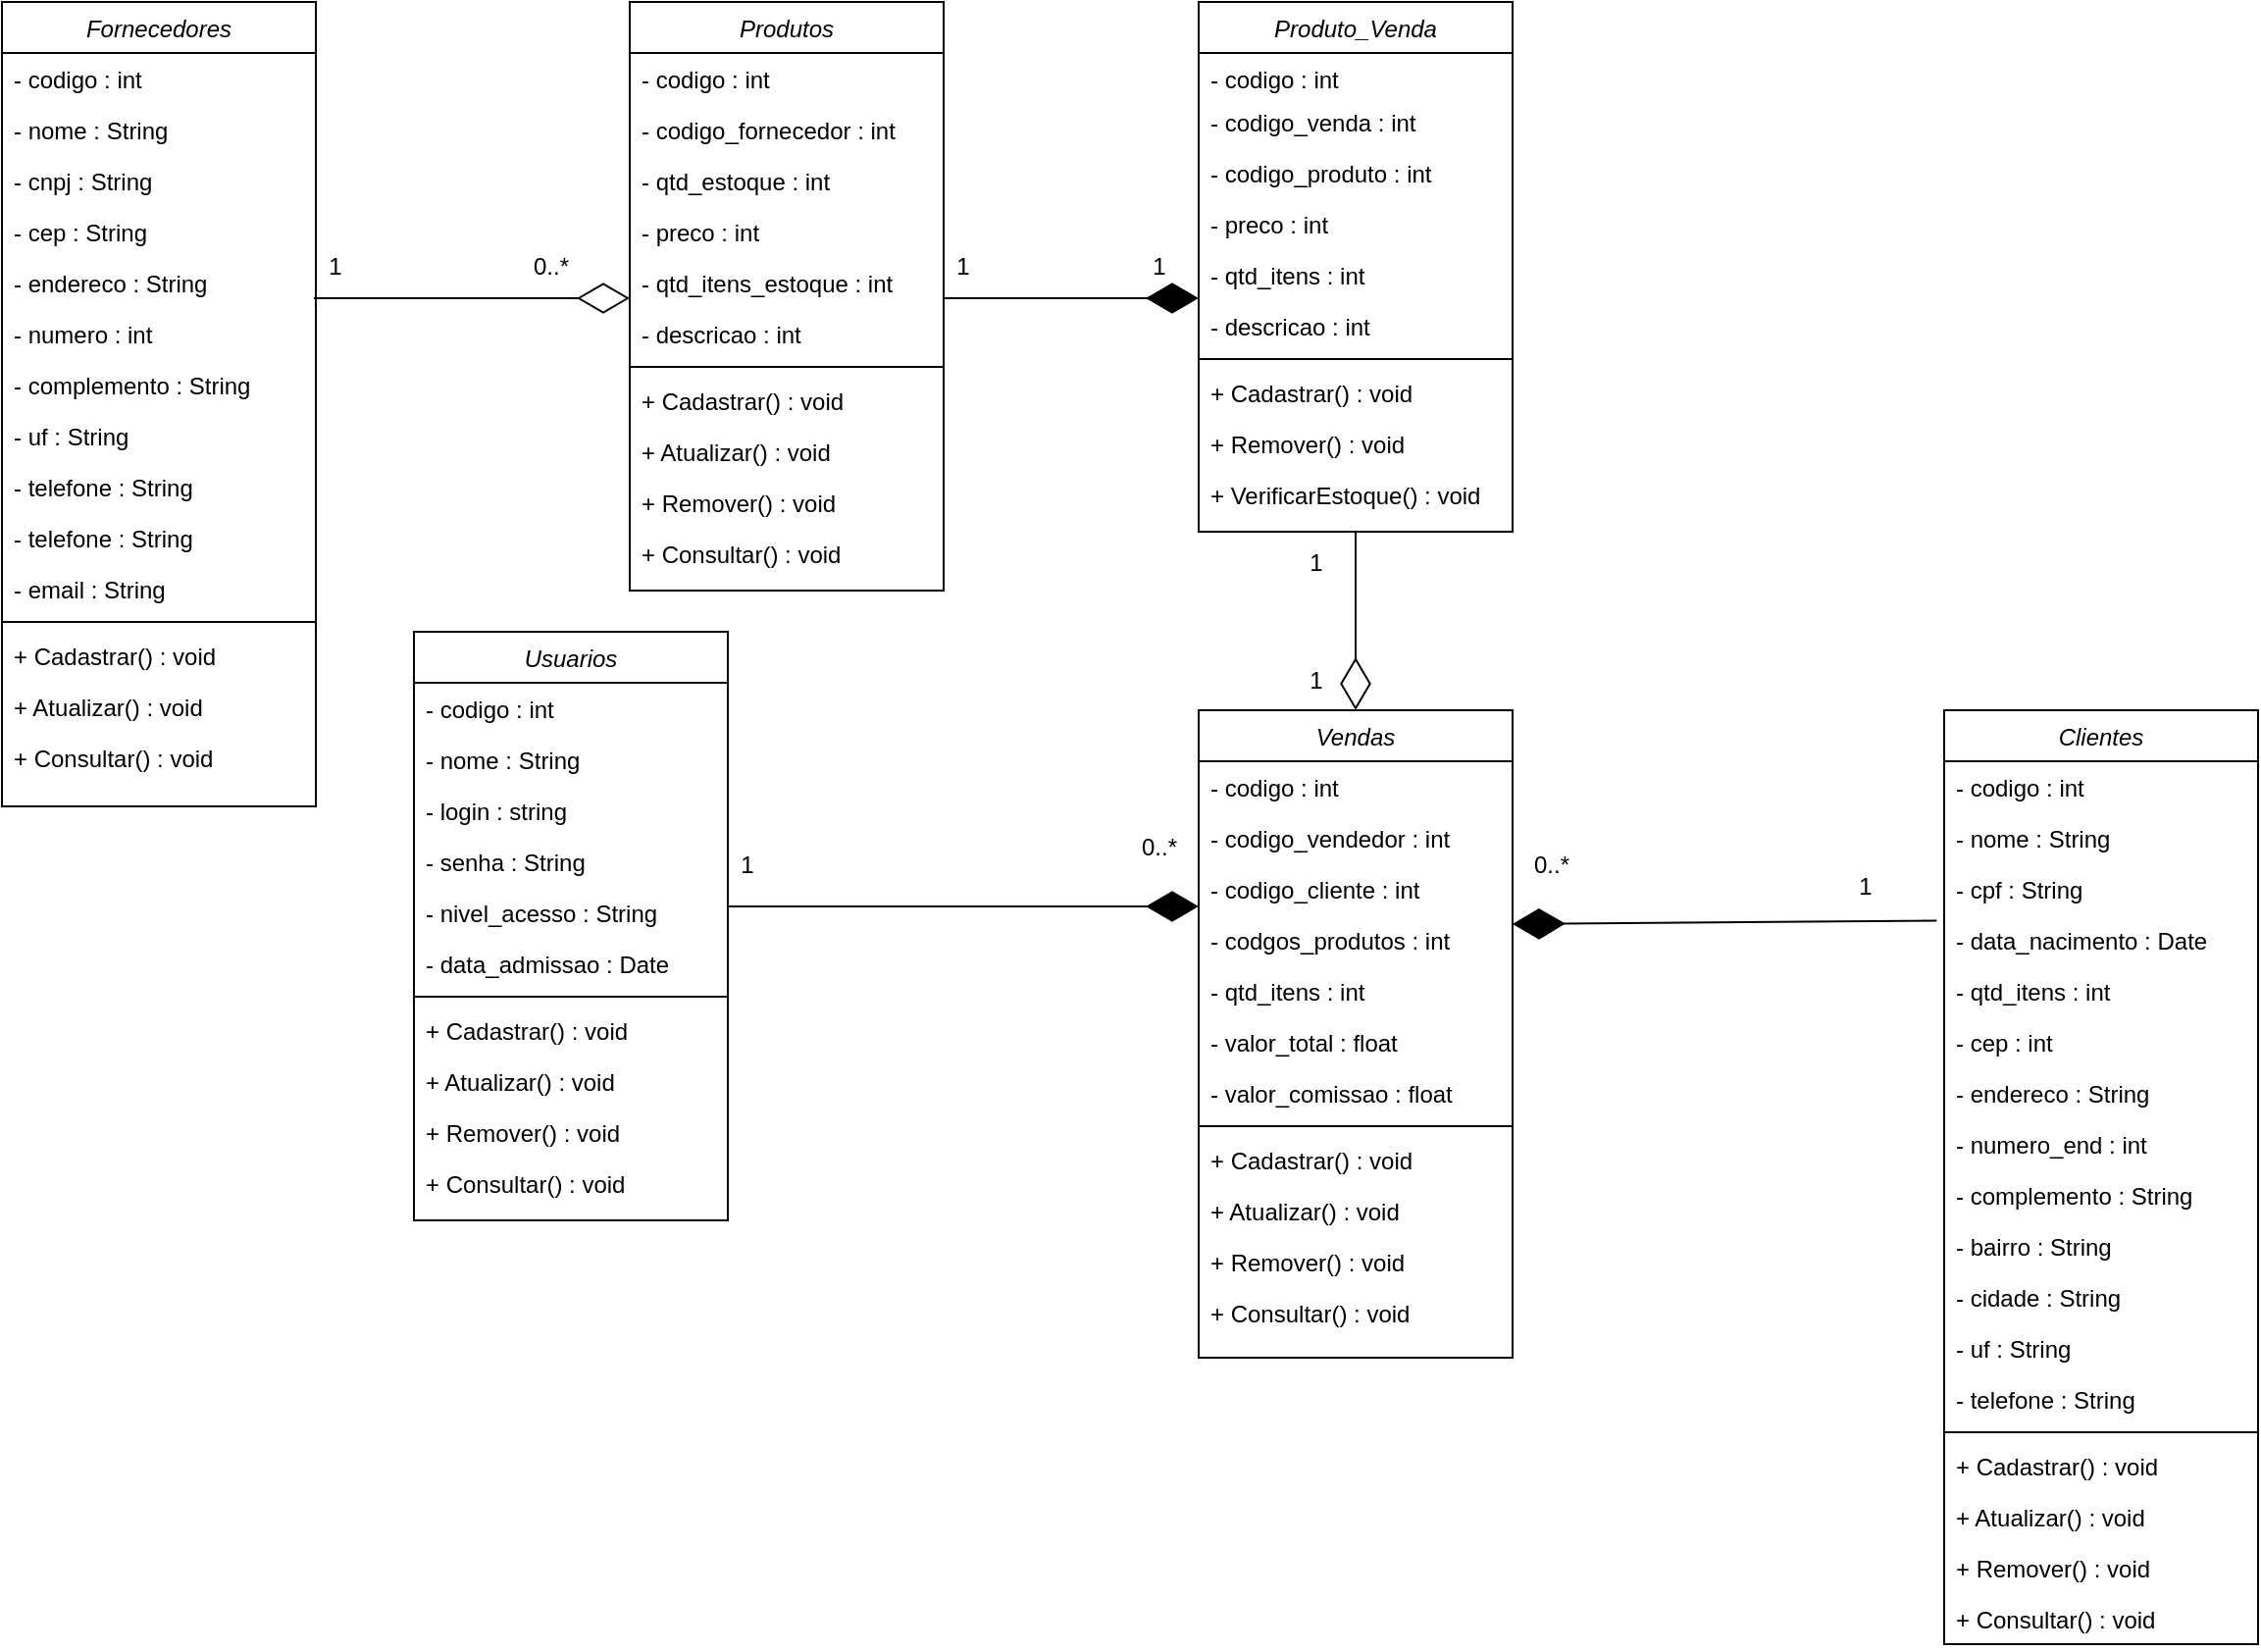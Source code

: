 <mxfile version="14.5.8" type="device"><diagram id="C5RBs43oDa-KdzZeNtuy" name="Page-1"><mxGraphModel dx="2521" dy="1056" grid="1" gridSize="10" guides="1" tooltips="1" connect="1" arrows="1" fold="1" page="1" pageScale="1" pageWidth="827" pageHeight="1169" math="0" shadow="0"><root><mxCell id="WIyWlLk6GJQsqaUBKTNV-0"/><mxCell id="WIyWlLk6GJQsqaUBKTNV-1" parent="WIyWlLk6GJQsqaUBKTNV-0"/><mxCell id="zkfFHV4jXpPFQw0GAbJ--0" value="Vendas" style="swimlane;fontStyle=2;align=center;verticalAlign=top;childLayout=stackLayout;horizontal=1;startSize=26;horizontalStack=0;resizeParent=1;resizeLast=0;collapsible=1;marginBottom=0;rounded=0;shadow=0;strokeWidth=1;" parent="WIyWlLk6GJQsqaUBKTNV-1" vertex="1"><mxGeometry x="210" y="610" width="160" height="330" as="geometry"><mxRectangle x="220" y="120" width="160" height="26" as="alternateBounds"/></mxGeometry></mxCell><mxCell id="zkfFHV4jXpPFQw0GAbJ--1" value="- codigo : int" style="text;align=left;verticalAlign=top;spacingLeft=4;spacingRight=4;overflow=hidden;rotatable=0;points=[[0,0.5],[1,0.5]];portConstraint=eastwest;" parent="zkfFHV4jXpPFQw0GAbJ--0" vertex="1"><mxGeometry y="26" width="160" height="26" as="geometry"/></mxCell><mxCell id="zkfFHV4jXpPFQw0GAbJ--2" value="- codigo_vendedor : int" style="text;align=left;verticalAlign=top;spacingLeft=4;spacingRight=4;overflow=hidden;rotatable=0;points=[[0,0.5],[1,0.5]];portConstraint=eastwest;rounded=0;shadow=0;html=0;" parent="zkfFHV4jXpPFQw0GAbJ--0" vertex="1"><mxGeometry y="52" width="160" height="26" as="geometry"/></mxCell><mxCell id="MNLTZPSnsHtkXb41_ycS-0" value="- codigo_cliente : int" style="text;align=left;verticalAlign=top;spacingLeft=4;spacingRight=4;overflow=hidden;rotatable=0;points=[[0,0.5],[1,0.5]];portConstraint=eastwest;rounded=0;shadow=0;html=0;" vertex="1" parent="zkfFHV4jXpPFQw0GAbJ--0"><mxGeometry y="78" width="160" height="26" as="geometry"/></mxCell><mxCell id="MNLTZPSnsHtkXb41_ycS-1" value="- codgos_produtos : int" style="text;align=left;verticalAlign=top;spacingLeft=4;spacingRight=4;overflow=hidden;rotatable=0;points=[[0,0.5],[1,0.5]];portConstraint=eastwest;rounded=0;shadow=0;html=0;" vertex="1" parent="zkfFHV4jXpPFQw0GAbJ--0"><mxGeometry y="104" width="160" height="26" as="geometry"/></mxCell><mxCell id="MNLTZPSnsHtkXb41_ycS-2" value="- qtd_itens : int" style="text;align=left;verticalAlign=top;spacingLeft=4;spacingRight=4;overflow=hidden;rotatable=0;points=[[0,0.5],[1,0.5]];portConstraint=eastwest;rounded=0;shadow=0;html=0;" vertex="1" parent="zkfFHV4jXpPFQw0GAbJ--0"><mxGeometry y="130" width="160" height="26" as="geometry"/></mxCell><mxCell id="MNLTZPSnsHtkXb41_ycS-3" value="- valor_total : float" style="text;align=left;verticalAlign=top;spacingLeft=4;spacingRight=4;overflow=hidden;rotatable=0;points=[[0,0.5],[1,0.5]];portConstraint=eastwest;rounded=0;shadow=0;html=0;" vertex="1" parent="zkfFHV4jXpPFQw0GAbJ--0"><mxGeometry y="156" width="160" height="26" as="geometry"/></mxCell><mxCell id="MNLTZPSnsHtkXb41_ycS-4" value="- valor_comissao : float" style="text;align=left;verticalAlign=top;spacingLeft=4;spacingRight=4;overflow=hidden;rotatable=0;points=[[0,0.5],[1,0.5]];portConstraint=eastwest;rounded=0;shadow=0;html=0;" vertex="1" parent="zkfFHV4jXpPFQw0GAbJ--0"><mxGeometry y="182" width="160" height="26" as="geometry"/></mxCell><mxCell id="zkfFHV4jXpPFQw0GAbJ--4" value="" style="line;html=1;strokeWidth=1;align=left;verticalAlign=middle;spacingTop=-1;spacingLeft=3;spacingRight=3;rotatable=0;labelPosition=right;points=[];portConstraint=eastwest;" parent="zkfFHV4jXpPFQw0GAbJ--0" vertex="1"><mxGeometry y="208" width="160" height="8" as="geometry"/></mxCell><mxCell id="MNLTZPSnsHtkXb41_ycS-5" value="+ Cadastrar() : void" style="text;align=left;verticalAlign=top;spacingLeft=4;spacingRight=4;overflow=hidden;rotatable=0;points=[[0,0.5],[1,0.5]];portConstraint=eastwest;rounded=0;shadow=0;html=0;" vertex="1" parent="zkfFHV4jXpPFQw0GAbJ--0"><mxGeometry y="216" width="160" height="26" as="geometry"/></mxCell><mxCell id="MNLTZPSnsHtkXb41_ycS-6" value="+ Atualizar() : void" style="text;align=left;verticalAlign=top;spacingLeft=4;spacingRight=4;overflow=hidden;rotatable=0;points=[[0,0.5],[1,0.5]];portConstraint=eastwest;rounded=0;shadow=0;html=0;" vertex="1" parent="zkfFHV4jXpPFQw0GAbJ--0"><mxGeometry y="242" width="160" height="26" as="geometry"/></mxCell><mxCell id="MNLTZPSnsHtkXb41_ycS-7" value="+ Remover() : void" style="text;align=left;verticalAlign=top;spacingLeft=4;spacingRight=4;overflow=hidden;rotatable=0;points=[[0,0.5],[1,0.5]];portConstraint=eastwest;rounded=0;shadow=0;html=0;" vertex="1" parent="zkfFHV4jXpPFQw0GAbJ--0"><mxGeometry y="268" width="160" height="26" as="geometry"/></mxCell><mxCell id="MNLTZPSnsHtkXb41_ycS-8" value="+ Consultar() : void" style="text;align=left;verticalAlign=top;spacingLeft=4;spacingRight=4;overflow=hidden;rotatable=0;points=[[0,0.5],[1,0.5]];portConstraint=eastwest;rounded=0;shadow=0;html=0;" vertex="1" parent="zkfFHV4jXpPFQw0GAbJ--0"><mxGeometry y="294" width="160" height="26" as="geometry"/></mxCell><mxCell id="MNLTZPSnsHtkXb41_ycS-9" value="Clientes" style="swimlane;fontStyle=2;align=center;verticalAlign=top;childLayout=stackLayout;horizontal=1;startSize=26;horizontalStack=0;resizeParent=1;resizeLast=0;collapsible=1;marginBottom=0;rounded=0;shadow=0;strokeWidth=1;" vertex="1" parent="WIyWlLk6GJQsqaUBKTNV-1"><mxGeometry x="590" y="610" width="160" height="476" as="geometry"><mxRectangle x="220" y="120" width="160" height="26" as="alternateBounds"/></mxGeometry></mxCell><mxCell id="MNLTZPSnsHtkXb41_ycS-10" value="- codigo : int" style="text;align=left;verticalAlign=top;spacingLeft=4;spacingRight=4;overflow=hidden;rotatable=0;points=[[0,0.5],[1,0.5]];portConstraint=eastwest;" vertex="1" parent="MNLTZPSnsHtkXb41_ycS-9"><mxGeometry y="26" width="160" height="26" as="geometry"/></mxCell><mxCell id="MNLTZPSnsHtkXb41_ycS-11" value="- nome : String" style="text;align=left;verticalAlign=top;spacingLeft=4;spacingRight=4;overflow=hidden;rotatable=0;points=[[0,0.5],[1,0.5]];portConstraint=eastwest;rounded=0;shadow=0;html=0;" vertex="1" parent="MNLTZPSnsHtkXb41_ycS-9"><mxGeometry y="52" width="160" height="26" as="geometry"/></mxCell><mxCell id="MNLTZPSnsHtkXb41_ycS-12" value="- cpf : String" style="text;align=left;verticalAlign=top;spacingLeft=4;spacingRight=4;overflow=hidden;rotatable=0;points=[[0,0.5],[1,0.5]];portConstraint=eastwest;rounded=0;shadow=0;html=0;" vertex="1" parent="MNLTZPSnsHtkXb41_ycS-9"><mxGeometry y="78" width="160" height="26" as="geometry"/></mxCell><mxCell id="MNLTZPSnsHtkXb41_ycS-13" value="- data_nacimento : Date" style="text;align=left;verticalAlign=top;spacingLeft=4;spacingRight=4;overflow=hidden;rotatable=0;points=[[0,0.5],[1,0.5]];portConstraint=eastwest;rounded=0;shadow=0;html=0;" vertex="1" parent="MNLTZPSnsHtkXb41_ycS-9"><mxGeometry y="104" width="160" height="26" as="geometry"/></mxCell><mxCell id="MNLTZPSnsHtkXb41_ycS-14" value="- qtd_itens : int" style="text;align=left;verticalAlign=top;spacingLeft=4;spacingRight=4;overflow=hidden;rotatable=0;points=[[0,0.5],[1,0.5]];portConstraint=eastwest;rounded=0;shadow=0;html=0;" vertex="1" parent="MNLTZPSnsHtkXb41_ycS-9"><mxGeometry y="130" width="160" height="26" as="geometry"/></mxCell><mxCell id="MNLTZPSnsHtkXb41_ycS-15" value="- cep : int" style="text;align=left;verticalAlign=top;spacingLeft=4;spacingRight=4;overflow=hidden;rotatable=0;points=[[0,0.5],[1,0.5]];portConstraint=eastwest;rounded=0;shadow=0;html=0;" vertex="1" parent="MNLTZPSnsHtkXb41_ycS-9"><mxGeometry y="156" width="160" height="26" as="geometry"/></mxCell><mxCell id="MNLTZPSnsHtkXb41_ycS-22" value="- endereco : String" style="text;align=left;verticalAlign=top;spacingLeft=4;spacingRight=4;overflow=hidden;rotatable=0;points=[[0,0.5],[1,0.5]];portConstraint=eastwest;rounded=0;shadow=0;html=0;" vertex="1" parent="MNLTZPSnsHtkXb41_ycS-9"><mxGeometry y="182" width="160" height="26" as="geometry"/></mxCell><mxCell id="MNLTZPSnsHtkXb41_ycS-23" value="- numero_end : int" style="text;align=left;verticalAlign=top;spacingLeft=4;spacingRight=4;overflow=hidden;rotatable=0;points=[[0,0.5],[1,0.5]];portConstraint=eastwest;rounded=0;shadow=0;html=0;" vertex="1" parent="MNLTZPSnsHtkXb41_ycS-9"><mxGeometry y="208" width="160" height="26" as="geometry"/></mxCell><mxCell id="MNLTZPSnsHtkXb41_ycS-24" value="- complemento : String" style="text;align=left;verticalAlign=top;spacingLeft=4;spacingRight=4;overflow=hidden;rotatable=0;points=[[0,0.5],[1,0.5]];portConstraint=eastwest;rounded=0;shadow=0;html=0;" vertex="1" parent="MNLTZPSnsHtkXb41_ycS-9"><mxGeometry y="234" width="160" height="26" as="geometry"/></mxCell><mxCell id="MNLTZPSnsHtkXb41_ycS-16" value="- bairro : String" style="text;align=left;verticalAlign=top;spacingLeft=4;spacingRight=4;overflow=hidden;rotatable=0;points=[[0,0.5],[1,0.5]];portConstraint=eastwest;rounded=0;shadow=0;html=0;" vertex="1" parent="MNLTZPSnsHtkXb41_ycS-9"><mxGeometry y="260" width="160" height="26" as="geometry"/></mxCell><mxCell id="MNLTZPSnsHtkXb41_ycS-26" value="- cidade : String" style="text;align=left;verticalAlign=top;spacingLeft=4;spacingRight=4;overflow=hidden;rotatable=0;points=[[0,0.5],[1,0.5]];portConstraint=eastwest;rounded=0;shadow=0;html=0;" vertex="1" parent="MNLTZPSnsHtkXb41_ycS-9"><mxGeometry y="286" width="160" height="26" as="geometry"/></mxCell><mxCell id="MNLTZPSnsHtkXb41_ycS-27" value="- uf : String" style="text;align=left;verticalAlign=top;spacingLeft=4;spacingRight=4;overflow=hidden;rotatable=0;points=[[0,0.5],[1,0.5]];portConstraint=eastwest;rounded=0;shadow=0;html=0;" vertex="1" parent="MNLTZPSnsHtkXb41_ycS-9"><mxGeometry y="312" width="160" height="26" as="geometry"/></mxCell><mxCell id="MNLTZPSnsHtkXb41_ycS-25" value="- telefone : String" style="text;align=left;verticalAlign=top;spacingLeft=4;spacingRight=4;overflow=hidden;rotatable=0;points=[[0,0.5],[1,0.5]];portConstraint=eastwest;rounded=0;shadow=0;html=0;" vertex="1" parent="MNLTZPSnsHtkXb41_ycS-9"><mxGeometry y="338" width="160" height="26" as="geometry"/></mxCell><mxCell id="MNLTZPSnsHtkXb41_ycS-17" value="" style="line;html=1;strokeWidth=1;align=left;verticalAlign=middle;spacingTop=-1;spacingLeft=3;spacingRight=3;rotatable=0;labelPosition=right;points=[];portConstraint=eastwest;" vertex="1" parent="MNLTZPSnsHtkXb41_ycS-9"><mxGeometry y="364" width="160" height="8" as="geometry"/></mxCell><mxCell id="MNLTZPSnsHtkXb41_ycS-18" value="+ Cadastrar() : void" style="text;align=left;verticalAlign=top;spacingLeft=4;spacingRight=4;overflow=hidden;rotatable=0;points=[[0,0.5],[1,0.5]];portConstraint=eastwest;rounded=0;shadow=0;html=0;" vertex="1" parent="MNLTZPSnsHtkXb41_ycS-9"><mxGeometry y="372" width="160" height="26" as="geometry"/></mxCell><mxCell id="MNLTZPSnsHtkXb41_ycS-19" value="+ Atualizar() : void" style="text;align=left;verticalAlign=top;spacingLeft=4;spacingRight=4;overflow=hidden;rotatable=0;points=[[0,0.5],[1,0.5]];portConstraint=eastwest;rounded=0;shadow=0;html=0;" vertex="1" parent="MNLTZPSnsHtkXb41_ycS-9"><mxGeometry y="398" width="160" height="26" as="geometry"/></mxCell><mxCell id="MNLTZPSnsHtkXb41_ycS-20" value="+ Remover() : void" style="text;align=left;verticalAlign=top;spacingLeft=4;spacingRight=4;overflow=hidden;rotatable=0;points=[[0,0.5],[1,0.5]];portConstraint=eastwest;rounded=0;shadow=0;html=0;" vertex="1" parent="MNLTZPSnsHtkXb41_ycS-9"><mxGeometry y="424" width="160" height="26" as="geometry"/></mxCell><mxCell id="MNLTZPSnsHtkXb41_ycS-21" value="+ Consultar() : void" style="text;align=left;verticalAlign=top;spacingLeft=4;spacingRight=4;overflow=hidden;rotatable=0;points=[[0,0.5],[1,0.5]];portConstraint=eastwest;rounded=0;shadow=0;html=0;" vertex="1" parent="MNLTZPSnsHtkXb41_ycS-9"><mxGeometry y="450" width="160" height="26" as="geometry"/></mxCell><mxCell id="MNLTZPSnsHtkXb41_ycS-28" value="Produtos" style="swimlane;fontStyle=2;align=center;verticalAlign=top;childLayout=stackLayout;horizontal=1;startSize=26;horizontalStack=0;resizeParent=1;resizeLast=0;collapsible=1;marginBottom=0;rounded=0;shadow=0;strokeWidth=1;" vertex="1" parent="WIyWlLk6GJQsqaUBKTNV-1"><mxGeometry x="-80" y="249" width="160" height="300" as="geometry"><mxRectangle x="220" y="120" width="160" height="26" as="alternateBounds"/></mxGeometry></mxCell><mxCell id="MNLTZPSnsHtkXb41_ycS-29" value="- codigo : int&#10;" style="text;align=left;verticalAlign=top;spacingLeft=4;spacingRight=4;overflow=hidden;rotatable=0;points=[[0,0.5],[1,0.5]];portConstraint=eastwest;" vertex="1" parent="MNLTZPSnsHtkXb41_ycS-28"><mxGeometry y="26" width="160" height="26" as="geometry"/></mxCell><mxCell id="MNLTZPSnsHtkXb41_ycS-30" value="- codigo_fornecedor : int" style="text;align=left;verticalAlign=top;spacingLeft=4;spacingRight=4;overflow=hidden;rotatable=0;points=[[0,0.5],[1,0.5]];portConstraint=eastwest;rounded=0;shadow=0;html=0;" vertex="1" parent="MNLTZPSnsHtkXb41_ycS-28"><mxGeometry y="52" width="160" height="26" as="geometry"/></mxCell><mxCell id="MNLTZPSnsHtkXb41_ycS-31" value="- qtd_estoque : int" style="text;align=left;verticalAlign=top;spacingLeft=4;spacingRight=4;overflow=hidden;rotatable=0;points=[[0,0.5],[1,0.5]];portConstraint=eastwest;rounded=0;shadow=0;html=0;" vertex="1" parent="MNLTZPSnsHtkXb41_ycS-28"><mxGeometry y="78" width="160" height="26" as="geometry"/></mxCell><mxCell id="MNLTZPSnsHtkXb41_ycS-32" value="- preco : int" style="text;align=left;verticalAlign=top;spacingLeft=4;spacingRight=4;overflow=hidden;rotatable=0;points=[[0,0.5],[1,0.5]];portConstraint=eastwest;rounded=0;shadow=0;html=0;" vertex="1" parent="MNLTZPSnsHtkXb41_ycS-28"><mxGeometry y="104" width="160" height="26" as="geometry"/></mxCell><mxCell id="MNLTZPSnsHtkXb41_ycS-33" value="- qtd_itens_estoque : int" style="text;align=left;verticalAlign=top;spacingLeft=4;spacingRight=4;overflow=hidden;rotatable=0;points=[[0,0.5],[1,0.5]];portConstraint=eastwest;rounded=0;shadow=0;html=0;" vertex="1" parent="MNLTZPSnsHtkXb41_ycS-28"><mxGeometry y="130" width="160" height="26" as="geometry"/></mxCell><mxCell id="MNLTZPSnsHtkXb41_ycS-34" value="- descricao : int" style="text;align=left;verticalAlign=top;spacingLeft=4;spacingRight=4;overflow=hidden;rotatable=0;points=[[0,0.5],[1,0.5]];portConstraint=eastwest;rounded=0;shadow=0;html=0;" vertex="1" parent="MNLTZPSnsHtkXb41_ycS-28"><mxGeometry y="156" width="160" height="26" as="geometry"/></mxCell><mxCell id="MNLTZPSnsHtkXb41_ycS-42" value="" style="line;html=1;strokeWidth=1;align=left;verticalAlign=middle;spacingTop=-1;spacingLeft=3;spacingRight=3;rotatable=0;labelPosition=right;points=[];portConstraint=eastwest;" vertex="1" parent="MNLTZPSnsHtkXb41_ycS-28"><mxGeometry y="182" width="160" height="8" as="geometry"/></mxCell><mxCell id="MNLTZPSnsHtkXb41_ycS-43" value="+ Cadastrar() : void" style="text;align=left;verticalAlign=top;spacingLeft=4;spacingRight=4;overflow=hidden;rotatable=0;points=[[0,0.5],[1,0.5]];portConstraint=eastwest;rounded=0;shadow=0;html=0;" vertex="1" parent="MNLTZPSnsHtkXb41_ycS-28"><mxGeometry y="190" width="160" height="26" as="geometry"/></mxCell><mxCell id="MNLTZPSnsHtkXb41_ycS-44" value="+ Atualizar() : void" style="text;align=left;verticalAlign=top;spacingLeft=4;spacingRight=4;overflow=hidden;rotatable=0;points=[[0,0.5],[1,0.5]];portConstraint=eastwest;rounded=0;shadow=0;html=0;" vertex="1" parent="MNLTZPSnsHtkXb41_ycS-28"><mxGeometry y="216" width="160" height="26" as="geometry"/></mxCell><mxCell id="MNLTZPSnsHtkXb41_ycS-45" value="+ Remover() : void" style="text;align=left;verticalAlign=top;spacingLeft=4;spacingRight=4;overflow=hidden;rotatable=0;points=[[0,0.5],[1,0.5]];portConstraint=eastwest;rounded=0;shadow=0;html=0;" vertex="1" parent="MNLTZPSnsHtkXb41_ycS-28"><mxGeometry y="242" width="160" height="26" as="geometry"/></mxCell><mxCell id="MNLTZPSnsHtkXb41_ycS-46" value="+ Consultar() : void" style="text;align=left;verticalAlign=top;spacingLeft=4;spacingRight=4;overflow=hidden;rotatable=0;points=[[0,0.5],[1,0.5]];portConstraint=eastwest;rounded=0;shadow=0;html=0;" vertex="1" parent="MNLTZPSnsHtkXb41_ycS-28"><mxGeometry y="268" width="160" height="26" as="geometry"/></mxCell><mxCell id="MNLTZPSnsHtkXb41_ycS-47" value="Produto_Venda" style="swimlane;fontStyle=2;align=center;verticalAlign=top;childLayout=stackLayout;horizontal=1;startSize=26;horizontalStack=0;resizeParent=1;resizeLast=0;collapsible=1;marginBottom=0;rounded=0;shadow=0;strokeWidth=1;" vertex="1" parent="WIyWlLk6GJQsqaUBKTNV-1"><mxGeometry x="210" y="249" width="160" height="270" as="geometry"><mxRectangle x="220" y="120" width="160" height="26" as="alternateBounds"/></mxGeometry></mxCell><mxCell id="MNLTZPSnsHtkXb41_ycS-48" value="- codigo : int&#10;" style="text;align=left;verticalAlign=top;spacingLeft=4;spacingRight=4;overflow=hidden;rotatable=0;points=[[0,0.5],[1,0.5]];portConstraint=eastwest;" vertex="1" parent="MNLTZPSnsHtkXb41_ycS-47"><mxGeometry y="26" width="160" height="22" as="geometry"/></mxCell><mxCell id="MNLTZPSnsHtkXb41_ycS-49" value="- codigo_venda : int" style="text;align=left;verticalAlign=top;spacingLeft=4;spacingRight=4;overflow=hidden;rotatable=0;points=[[0,0.5],[1,0.5]];portConstraint=eastwest;rounded=0;shadow=0;html=0;" vertex="1" parent="MNLTZPSnsHtkXb41_ycS-47"><mxGeometry y="48" width="160" height="26" as="geometry"/></mxCell><mxCell id="MNLTZPSnsHtkXb41_ycS-50" value="- codigo_produto : int" style="text;align=left;verticalAlign=top;spacingLeft=4;spacingRight=4;overflow=hidden;rotatable=0;points=[[0,0.5],[1,0.5]];portConstraint=eastwest;rounded=0;shadow=0;html=0;" vertex="1" parent="MNLTZPSnsHtkXb41_ycS-47"><mxGeometry y="74" width="160" height="26" as="geometry"/></mxCell><mxCell id="MNLTZPSnsHtkXb41_ycS-51" value="- preco : int" style="text;align=left;verticalAlign=top;spacingLeft=4;spacingRight=4;overflow=hidden;rotatable=0;points=[[0,0.5],[1,0.5]];portConstraint=eastwest;rounded=0;shadow=0;html=0;" vertex="1" parent="MNLTZPSnsHtkXb41_ycS-47"><mxGeometry y="100" width="160" height="26" as="geometry"/></mxCell><mxCell id="MNLTZPSnsHtkXb41_ycS-52" value="- qtd_itens : int" style="text;align=left;verticalAlign=top;spacingLeft=4;spacingRight=4;overflow=hidden;rotatable=0;points=[[0,0.5],[1,0.5]];portConstraint=eastwest;rounded=0;shadow=0;html=0;" vertex="1" parent="MNLTZPSnsHtkXb41_ycS-47"><mxGeometry y="126" width="160" height="26" as="geometry"/></mxCell><mxCell id="MNLTZPSnsHtkXb41_ycS-53" value="- descricao : int" style="text;align=left;verticalAlign=top;spacingLeft=4;spacingRight=4;overflow=hidden;rotatable=0;points=[[0,0.5],[1,0.5]];portConstraint=eastwest;rounded=0;shadow=0;html=0;" vertex="1" parent="MNLTZPSnsHtkXb41_ycS-47"><mxGeometry y="152" width="160" height="26" as="geometry"/></mxCell><mxCell id="MNLTZPSnsHtkXb41_ycS-54" value="" style="line;html=1;strokeWidth=1;align=left;verticalAlign=middle;spacingTop=-1;spacingLeft=3;spacingRight=3;rotatable=0;labelPosition=right;points=[];portConstraint=eastwest;" vertex="1" parent="MNLTZPSnsHtkXb41_ycS-47"><mxGeometry y="178" width="160" height="8" as="geometry"/></mxCell><mxCell id="MNLTZPSnsHtkXb41_ycS-55" value="+ Cadastrar() : void" style="text;align=left;verticalAlign=top;spacingLeft=4;spacingRight=4;overflow=hidden;rotatable=0;points=[[0,0.5],[1,0.5]];portConstraint=eastwest;rounded=0;shadow=0;html=0;" vertex="1" parent="MNLTZPSnsHtkXb41_ycS-47"><mxGeometry y="186" width="160" height="26" as="geometry"/></mxCell><mxCell id="MNLTZPSnsHtkXb41_ycS-57" value="+ Remover() : void" style="text;align=left;verticalAlign=top;spacingLeft=4;spacingRight=4;overflow=hidden;rotatable=0;points=[[0,0.5],[1,0.5]];portConstraint=eastwest;rounded=0;shadow=0;html=0;" vertex="1" parent="MNLTZPSnsHtkXb41_ycS-47"><mxGeometry y="212" width="160" height="26" as="geometry"/></mxCell><mxCell id="MNLTZPSnsHtkXb41_ycS-58" value="+ VerificarEstoque() : void" style="text;align=left;verticalAlign=top;spacingLeft=4;spacingRight=4;overflow=hidden;rotatable=0;points=[[0,0.5],[1,0.5]];portConstraint=eastwest;rounded=0;shadow=0;html=0;" vertex="1" parent="MNLTZPSnsHtkXb41_ycS-47"><mxGeometry y="238" width="160" height="26" as="geometry"/></mxCell><mxCell id="MNLTZPSnsHtkXb41_ycS-59" value="Usuarios" style="swimlane;fontStyle=2;align=center;verticalAlign=top;childLayout=stackLayout;horizontal=1;startSize=26;horizontalStack=0;resizeParent=1;resizeLast=0;collapsible=1;marginBottom=0;rounded=0;shadow=0;strokeWidth=1;" vertex="1" parent="WIyWlLk6GJQsqaUBKTNV-1"><mxGeometry x="-190" y="570" width="160" height="300" as="geometry"><mxRectangle x="220" y="120" width="160" height="26" as="alternateBounds"/></mxGeometry></mxCell><mxCell id="MNLTZPSnsHtkXb41_ycS-60" value="- codigo : int&#10;" style="text;align=left;verticalAlign=top;spacingLeft=4;spacingRight=4;overflow=hidden;rotatable=0;points=[[0,0.5],[1,0.5]];portConstraint=eastwest;" vertex="1" parent="MNLTZPSnsHtkXb41_ycS-59"><mxGeometry y="26" width="160" height="26" as="geometry"/></mxCell><mxCell id="MNLTZPSnsHtkXb41_ycS-61" value="- nome : String" style="text;align=left;verticalAlign=top;spacingLeft=4;spacingRight=4;overflow=hidden;rotatable=0;points=[[0,0.5],[1,0.5]];portConstraint=eastwest;rounded=0;shadow=0;html=0;" vertex="1" parent="MNLTZPSnsHtkXb41_ycS-59"><mxGeometry y="52" width="160" height="26" as="geometry"/></mxCell><mxCell id="MNLTZPSnsHtkXb41_ycS-62" value="- login : string" style="text;align=left;verticalAlign=top;spacingLeft=4;spacingRight=4;overflow=hidden;rotatable=0;points=[[0,0.5],[1,0.5]];portConstraint=eastwest;rounded=0;shadow=0;html=0;" vertex="1" parent="MNLTZPSnsHtkXb41_ycS-59"><mxGeometry y="78" width="160" height="26" as="geometry"/></mxCell><mxCell id="MNLTZPSnsHtkXb41_ycS-63" value="- senha : String" style="text;align=left;verticalAlign=top;spacingLeft=4;spacingRight=4;overflow=hidden;rotatable=0;points=[[0,0.5],[1,0.5]];portConstraint=eastwest;rounded=0;shadow=0;html=0;" vertex="1" parent="MNLTZPSnsHtkXb41_ycS-59"><mxGeometry y="104" width="160" height="26" as="geometry"/></mxCell><mxCell id="MNLTZPSnsHtkXb41_ycS-64" value="- nivel_acesso : String" style="text;align=left;verticalAlign=top;spacingLeft=4;spacingRight=4;overflow=hidden;rotatable=0;points=[[0,0.5],[1,0.5]];portConstraint=eastwest;rounded=0;shadow=0;html=0;" vertex="1" parent="MNLTZPSnsHtkXb41_ycS-59"><mxGeometry y="130" width="160" height="26" as="geometry"/></mxCell><mxCell id="MNLTZPSnsHtkXb41_ycS-65" value="- data_admissao : Date" style="text;align=left;verticalAlign=top;spacingLeft=4;spacingRight=4;overflow=hidden;rotatable=0;points=[[0,0.5],[1,0.5]];portConstraint=eastwest;rounded=0;shadow=0;html=0;" vertex="1" parent="MNLTZPSnsHtkXb41_ycS-59"><mxGeometry y="156" width="160" height="26" as="geometry"/></mxCell><mxCell id="MNLTZPSnsHtkXb41_ycS-66" value="" style="line;html=1;strokeWidth=1;align=left;verticalAlign=middle;spacingTop=-1;spacingLeft=3;spacingRight=3;rotatable=0;labelPosition=right;points=[];portConstraint=eastwest;" vertex="1" parent="MNLTZPSnsHtkXb41_ycS-59"><mxGeometry y="182" width="160" height="8" as="geometry"/></mxCell><mxCell id="MNLTZPSnsHtkXb41_ycS-67" value="+ Cadastrar() : void" style="text;align=left;verticalAlign=top;spacingLeft=4;spacingRight=4;overflow=hidden;rotatable=0;points=[[0,0.5],[1,0.5]];portConstraint=eastwest;rounded=0;shadow=0;html=0;" vertex="1" parent="MNLTZPSnsHtkXb41_ycS-59"><mxGeometry y="190" width="160" height="26" as="geometry"/></mxCell><mxCell id="MNLTZPSnsHtkXb41_ycS-68" value="+ Atualizar() : void" style="text;align=left;verticalAlign=top;spacingLeft=4;spacingRight=4;overflow=hidden;rotatable=0;points=[[0,0.5],[1,0.5]];portConstraint=eastwest;rounded=0;shadow=0;html=0;" vertex="1" parent="MNLTZPSnsHtkXb41_ycS-59"><mxGeometry y="216" width="160" height="26" as="geometry"/></mxCell><mxCell id="MNLTZPSnsHtkXb41_ycS-69" value="+ Remover() : void" style="text;align=left;verticalAlign=top;spacingLeft=4;spacingRight=4;overflow=hidden;rotatable=0;points=[[0,0.5],[1,0.5]];portConstraint=eastwest;rounded=0;shadow=0;html=0;" vertex="1" parent="MNLTZPSnsHtkXb41_ycS-59"><mxGeometry y="242" width="160" height="26" as="geometry"/></mxCell><mxCell id="MNLTZPSnsHtkXb41_ycS-70" value="+ Consultar() : void" style="text;align=left;verticalAlign=top;spacingLeft=4;spacingRight=4;overflow=hidden;rotatable=0;points=[[0,0.5],[1,0.5]];portConstraint=eastwest;rounded=0;shadow=0;html=0;" vertex="1" parent="MNLTZPSnsHtkXb41_ycS-59"><mxGeometry y="268" width="160" height="26" as="geometry"/></mxCell><mxCell id="MNLTZPSnsHtkXb41_ycS-71" value="Fornecedores" style="swimlane;fontStyle=2;align=center;verticalAlign=top;childLayout=stackLayout;horizontal=1;startSize=26;horizontalStack=0;resizeParent=1;resizeLast=0;collapsible=1;marginBottom=0;rounded=0;shadow=0;strokeWidth=1;" vertex="1" parent="WIyWlLk6GJQsqaUBKTNV-1"><mxGeometry x="-400" y="249" width="160" height="410" as="geometry"><mxRectangle x="220" y="120" width="160" height="26" as="alternateBounds"/></mxGeometry></mxCell><mxCell id="MNLTZPSnsHtkXb41_ycS-72" value="- codigo : int&#10;" style="text;align=left;verticalAlign=top;spacingLeft=4;spacingRight=4;overflow=hidden;rotatable=0;points=[[0,0.5],[1,0.5]];portConstraint=eastwest;" vertex="1" parent="MNLTZPSnsHtkXb41_ycS-71"><mxGeometry y="26" width="160" height="26" as="geometry"/></mxCell><mxCell id="MNLTZPSnsHtkXb41_ycS-73" value="- nome : String" style="text;align=left;verticalAlign=top;spacingLeft=4;spacingRight=4;overflow=hidden;rotatable=0;points=[[0,0.5],[1,0.5]];portConstraint=eastwest;rounded=0;shadow=0;html=0;" vertex="1" parent="MNLTZPSnsHtkXb41_ycS-71"><mxGeometry y="52" width="160" height="26" as="geometry"/></mxCell><mxCell id="MNLTZPSnsHtkXb41_ycS-74" value="- cnpj : String" style="text;align=left;verticalAlign=top;spacingLeft=4;spacingRight=4;overflow=hidden;rotatable=0;points=[[0,0.5],[1,0.5]];portConstraint=eastwest;rounded=0;shadow=0;html=0;" vertex="1" parent="MNLTZPSnsHtkXb41_ycS-71"><mxGeometry y="78" width="160" height="26" as="geometry"/></mxCell><mxCell id="MNLTZPSnsHtkXb41_ycS-86" value="- cep : String&#10;" style="text;align=left;verticalAlign=top;spacingLeft=4;spacingRight=4;overflow=hidden;rotatable=0;points=[[0,0.5],[1,0.5]];portConstraint=eastwest;" vertex="1" parent="MNLTZPSnsHtkXb41_ycS-71"><mxGeometry y="104" width="160" height="26" as="geometry"/></mxCell><mxCell id="MNLTZPSnsHtkXb41_ycS-75" value="- endereco : String" style="text;align=left;verticalAlign=top;spacingLeft=4;spacingRight=4;overflow=hidden;rotatable=0;points=[[0,0.5],[1,0.5]];portConstraint=eastwest;rounded=0;shadow=0;html=0;" vertex="1" parent="MNLTZPSnsHtkXb41_ycS-71"><mxGeometry y="130" width="160" height="26" as="geometry"/></mxCell><mxCell id="MNLTZPSnsHtkXb41_ycS-83" value="- numero : int&#10;" style="text;align=left;verticalAlign=top;spacingLeft=4;spacingRight=4;overflow=hidden;rotatable=0;points=[[0,0.5],[1,0.5]];portConstraint=eastwest;" vertex="1" parent="MNLTZPSnsHtkXb41_ycS-71"><mxGeometry y="156" width="160" height="26" as="geometry"/></mxCell><mxCell id="MNLTZPSnsHtkXb41_ycS-84" value="- complemento : String" style="text;align=left;verticalAlign=top;spacingLeft=4;spacingRight=4;overflow=hidden;rotatable=0;points=[[0,0.5],[1,0.5]];portConstraint=eastwest;rounded=0;shadow=0;html=0;" vertex="1" parent="MNLTZPSnsHtkXb41_ycS-71"><mxGeometry y="182" width="160" height="26" as="geometry"/></mxCell><mxCell id="MNLTZPSnsHtkXb41_ycS-104" value="- uf : String" style="text;align=left;verticalAlign=top;spacingLeft=4;spacingRight=4;overflow=hidden;rotatable=0;points=[[0,0.5],[1,0.5]];portConstraint=eastwest;rounded=0;shadow=0;html=0;" vertex="1" parent="MNLTZPSnsHtkXb41_ycS-71"><mxGeometry y="208" width="160" height="26" as="geometry"/></mxCell><mxCell id="MNLTZPSnsHtkXb41_ycS-76" value="- telefone : String" style="text;align=left;verticalAlign=top;spacingLeft=4;spacingRight=4;overflow=hidden;rotatable=0;points=[[0,0.5],[1,0.5]];portConstraint=eastwest;rounded=0;shadow=0;html=0;" vertex="1" parent="MNLTZPSnsHtkXb41_ycS-71"><mxGeometry y="234" width="160" height="26" as="geometry"/></mxCell><mxCell id="MNLTZPSnsHtkXb41_ycS-87" value="- telefone : String" style="text;align=left;verticalAlign=top;spacingLeft=4;spacingRight=4;overflow=hidden;rotatable=0;points=[[0,0.5],[1,0.5]];portConstraint=eastwest;rounded=0;shadow=0;html=0;" vertex="1" parent="MNLTZPSnsHtkXb41_ycS-71"><mxGeometry y="260" width="160" height="26" as="geometry"/></mxCell><mxCell id="MNLTZPSnsHtkXb41_ycS-77" value="- email : String" style="text;align=left;verticalAlign=top;spacingLeft=4;spacingRight=4;overflow=hidden;rotatable=0;points=[[0,0.5],[1,0.5]];portConstraint=eastwest;rounded=0;shadow=0;html=0;" vertex="1" parent="MNLTZPSnsHtkXb41_ycS-71"><mxGeometry y="286" width="160" height="26" as="geometry"/></mxCell><mxCell id="MNLTZPSnsHtkXb41_ycS-78" value="" style="line;html=1;strokeWidth=1;align=left;verticalAlign=middle;spacingTop=-1;spacingLeft=3;spacingRight=3;rotatable=0;labelPosition=right;points=[];portConstraint=eastwest;" vertex="1" parent="MNLTZPSnsHtkXb41_ycS-71"><mxGeometry y="312" width="160" height="8" as="geometry"/></mxCell><mxCell id="MNLTZPSnsHtkXb41_ycS-79" value="+ Cadastrar() : void" style="text;align=left;verticalAlign=top;spacingLeft=4;spacingRight=4;overflow=hidden;rotatable=0;points=[[0,0.5],[1,0.5]];portConstraint=eastwest;rounded=0;shadow=0;html=0;" vertex="1" parent="MNLTZPSnsHtkXb41_ycS-71"><mxGeometry y="320" width="160" height="26" as="geometry"/></mxCell><mxCell id="MNLTZPSnsHtkXb41_ycS-80" value="+ Atualizar() : void" style="text;align=left;verticalAlign=top;spacingLeft=4;spacingRight=4;overflow=hidden;rotatable=0;points=[[0,0.5],[1,0.5]];portConstraint=eastwest;rounded=0;shadow=0;html=0;" vertex="1" parent="MNLTZPSnsHtkXb41_ycS-71"><mxGeometry y="346" width="160" height="26" as="geometry"/></mxCell><mxCell id="MNLTZPSnsHtkXb41_ycS-82" value="+ Consultar() : void" style="text;align=left;verticalAlign=top;spacingLeft=4;spacingRight=4;overflow=hidden;rotatable=0;points=[[0,0.5],[1,0.5]];portConstraint=eastwest;rounded=0;shadow=0;html=0;" vertex="1" parent="MNLTZPSnsHtkXb41_ycS-71"><mxGeometry y="372" width="160" height="26" as="geometry"/></mxCell><mxCell id="MNLTZPSnsHtkXb41_ycS-115" value="0..*" style="text;html=1;strokeColor=none;fillColor=none;align=center;verticalAlign=middle;whiteSpace=wrap;rounded=0;" vertex="1" parent="WIyWlLk6GJQsqaUBKTNV-1"><mxGeometry x="370" y="659" width="40" height="60" as="geometry"/></mxCell><mxCell id="MNLTZPSnsHtkXb41_ycS-117" value="1" style="text;html=1;strokeColor=none;fillColor=none;align=center;verticalAlign=middle;whiteSpace=wrap;rounded=0;" vertex="1" parent="WIyWlLk6GJQsqaUBKTNV-1"><mxGeometry x="530" y="670" width="40" height="60" as="geometry"/></mxCell><mxCell id="MNLTZPSnsHtkXb41_ycS-118" value="0..*" style="text;html=1;strokeColor=none;fillColor=none;align=center;verticalAlign=middle;whiteSpace=wrap;rounded=0;" vertex="1" parent="WIyWlLk6GJQsqaUBKTNV-1"><mxGeometry x="-140" y="354" width="40" height="60" as="geometry"/></mxCell><mxCell id="MNLTZPSnsHtkXb41_ycS-119" value="1" style="text;html=1;strokeColor=none;fillColor=none;align=center;verticalAlign=middle;whiteSpace=wrap;rounded=0;" vertex="1" parent="WIyWlLk6GJQsqaUBKTNV-1"><mxGeometry x="-250" y="354" width="40" height="60" as="geometry"/></mxCell><mxCell id="MNLTZPSnsHtkXb41_ycS-121" value="1" style="text;html=1;strokeColor=none;fillColor=none;align=center;verticalAlign=middle;whiteSpace=wrap;rounded=0;" vertex="1" parent="WIyWlLk6GJQsqaUBKTNV-1"><mxGeometry x="70" y="354" width="40" height="60" as="geometry"/></mxCell><mxCell id="MNLTZPSnsHtkXb41_ycS-124" value="1" style="text;html=1;strokeColor=none;fillColor=none;align=center;verticalAlign=middle;whiteSpace=wrap;rounded=0;" vertex="1" parent="WIyWlLk6GJQsqaUBKTNV-1"><mxGeometry x="250" y="510" width="40" height="50" as="geometry"/></mxCell><mxCell id="MNLTZPSnsHtkXb41_ycS-125" value="1" style="text;html=1;strokeColor=none;fillColor=none;align=center;verticalAlign=middle;whiteSpace=wrap;rounded=0;" vertex="1" parent="WIyWlLk6GJQsqaUBKTNV-1"><mxGeometry x="170" y="359" width="40" height="50" as="geometry"/></mxCell><mxCell id="MNLTZPSnsHtkXb41_ycS-127" value="1" style="text;html=1;strokeColor=none;fillColor=none;align=center;verticalAlign=middle;whiteSpace=wrap;rounded=0;" vertex="1" parent="WIyWlLk6GJQsqaUBKTNV-1"><mxGeometry x="250" y="570" width="40" height="50" as="geometry"/></mxCell><mxCell id="MNLTZPSnsHtkXb41_ycS-128" value="1" style="text;html=1;strokeColor=none;fillColor=none;align=center;verticalAlign=middle;whiteSpace=wrap;rounded=0;" vertex="1" parent="WIyWlLk6GJQsqaUBKTNV-1"><mxGeometry x="-40" y="659" width="40" height="60" as="geometry"/></mxCell><mxCell id="MNLTZPSnsHtkXb41_ycS-129" value="0..*" style="text;html=1;strokeColor=none;fillColor=none;align=center;verticalAlign=middle;whiteSpace=wrap;rounded=0;" vertex="1" parent="WIyWlLk6GJQsqaUBKTNV-1"><mxGeometry x="170" y="650" width="40" height="60" as="geometry"/></mxCell><mxCell id="MNLTZPSnsHtkXb41_ycS-130" value="" style="endArrow=diamondThin;endFill=0;endSize=24;html=1;" edge="1" parent="WIyWlLk6GJQsqaUBKTNV-1"><mxGeometry width="160" relative="1" as="geometry"><mxPoint x="-241" y="400" as="sourcePoint"/><mxPoint x="-80" y="400" as="targetPoint"/></mxGeometry></mxCell><mxCell id="MNLTZPSnsHtkXb41_ycS-133" value="" style="endArrow=diamondThin;endFill=0;endSize=24;html=1;exitX=0.5;exitY=1;exitDx=0;exitDy=0;entryX=0.5;entryY=0;entryDx=0;entryDy=0;" edge="1" parent="WIyWlLk6GJQsqaUBKTNV-1" source="MNLTZPSnsHtkXb41_ycS-47" target="zkfFHV4jXpPFQw0GAbJ--0"><mxGeometry width="160" relative="1" as="geometry"><mxPoint x="280" y="598.57" as="sourcePoint"/><mxPoint x="410" y="598.57" as="targetPoint"/></mxGeometry></mxCell><mxCell id="MNLTZPSnsHtkXb41_ycS-138" value="" style="endArrow=diamondThin;endFill=1;endSize=24;html=1;" edge="1" parent="WIyWlLk6GJQsqaUBKTNV-1"><mxGeometry width="160" relative="1" as="geometry"><mxPoint x="80" y="400" as="sourcePoint"/><mxPoint x="210" y="400" as="targetPoint"/></mxGeometry></mxCell><mxCell id="MNLTZPSnsHtkXb41_ycS-139" value="" style="endArrow=diamondThin;endFill=1;endSize=24;html=1;entryX=1;entryY=1;entryDx=0;entryDy=0;" edge="1" parent="WIyWlLk6GJQsqaUBKTNV-1" target="MNLTZPSnsHtkXb41_ycS-129"><mxGeometry width="160" relative="1" as="geometry"><mxPoint x="-30" y="710" as="sourcePoint"/><mxPoint x="200" y="710" as="targetPoint"/></mxGeometry></mxCell><mxCell id="MNLTZPSnsHtkXb41_ycS-140" value="" style="endArrow=diamondThin;endFill=1;endSize=24;html=1;entryX=0;entryY=1;entryDx=0;entryDy=0;exitX=-0.024;exitY=0.126;exitDx=0;exitDy=0;exitPerimeter=0;" edge="1" parent="WIyWlLk6GJQsqaUBKTNV-1" source="MNLTZPSnsHtkXb41_ycS-13" target="MNLTZPSnsHtkXb41_ycS-115"><mxGeometry width="160" relative="1" as="geometry"><mxPoint x="590" y="710" as="sourcePoint"/><mxPoint x="230" y="420" as="targetPoint"/></mxGeometry></mxCell></root></mxGraphModel></diagram></mxfile>